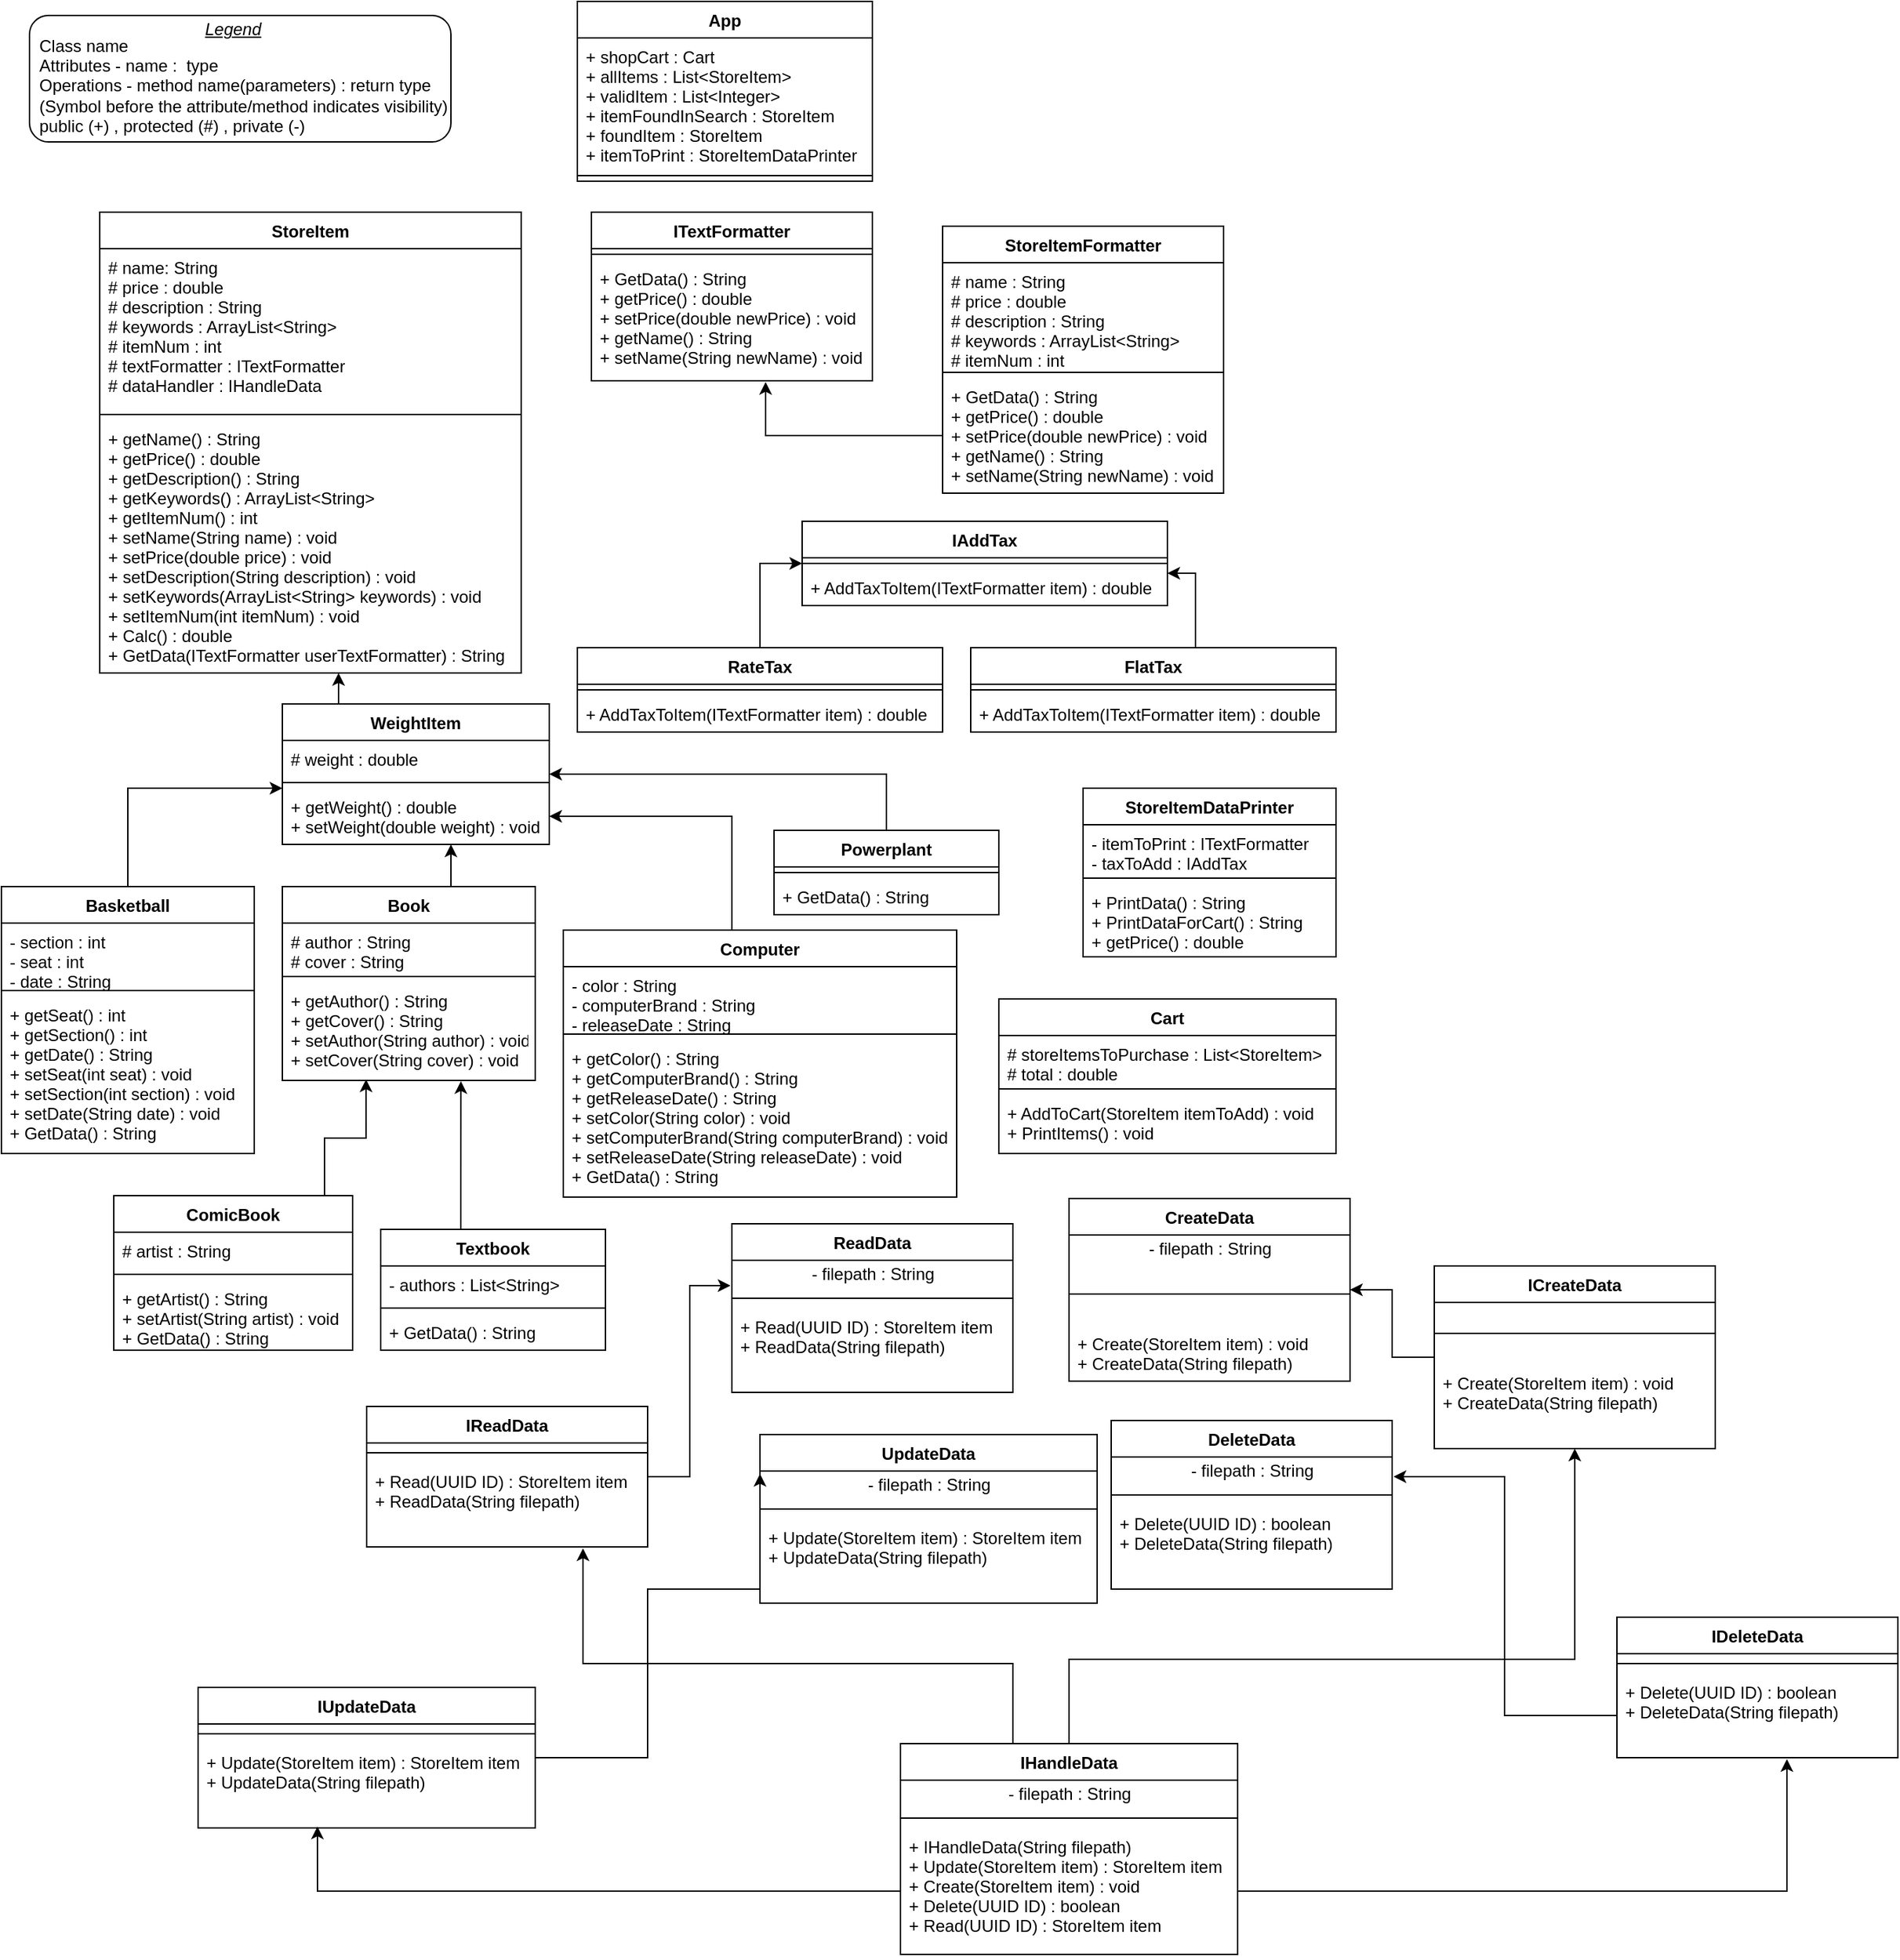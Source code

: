 <mxfile>
    <diagram id="C5RBs43oDa-KdzZeNtuy" name="Page-1">
        <mxGraphModel dx="925" dy="559" grid="1" gridSize="10" guides="1" tooltips="1" connect="1" arrows="1" fold="1" page="1" pageScale="1" pageWidth="1500" pageHeight="1500" math="0" shadow="0">
            <root>
                <mxCell id="WIyWlLk6GJQsqaUBKTNV-0"/>
                <mxCell id="WIyWlLk6GJQsqaUBKTNV-1" parent="WIyWlLk6GJQsqaUBKTNV-0"/>
                <mxCell id="McWUHRjocxMPljA4yQ9H-2" value="StoreItem" style="swimlane;fontStyle=1;align=center;verticalAlign=top;childLayout=stackLayout;horizontal=1;startSize=26;horizontalStack=0;resizeParent=1;resizeParentMax=0;resizeLast=0;collapsible=1;marginBottom=0;" parent="WIyWlLk6GJQsqaUBKTNV-1" vertex="1">
                    <mxGeometry x="80" y="160" width="300" height="328" as="geometry"/>
                </mxCell>
                <mxCell id="McWUHRjocxMPljA4yQ9H-3" value="# name: String&#10;# price : double&#10;# description : String&#10;# keywords : ArrayList&lt;String&gt;&#10;# itemNum : int&#10;# textFormatter : ITextFormatter&#10;# dataHandler : IHandleData&#10;" style="text;strokeColor=none;fillColor=none;align=left;verticalAlign=top;spacingLeft=4;spacingRight=4;overflow=hidden;rotatable=0;points=[[0,0.5],[1,0.5]];portConstraint=eastwest;" parent="McWUHRjocxMPljA4yQ9H-2" vertex="1">
                    <mxGeometry y="26" width="300" height="114" as="geometry"/>
                </mxCell>
                <mxCell id="McWUHRjocxMPljA4yQ9H-4" value="" style="line;strokeWidth=1;fillColor=none;align=left;verticalAlign=middle;spacingTop=-1;spacingLeft=3;spacingRight=3;rotatable=0;labelPosition=right;points=[];portConstraint=eastwest;" parent="McWUHRjocxMPljA4yQ9H-2" vertex="1">
                    <mxGeometry y="140" width="300" height="8" as="geometry"/>
                </mxCell>
                <mxCell id="McWUHRjocxMPljA4yQ9H-5" value="+ getName() : String&#10;+ getPrice() : double&#10;+ getDescription() : String&#10;+ getKeywords() : ArrayList&lt;String&gt;&#10;+ getItemNum() : int&#10;+ setName(String name) : void&#10;+ setPrice(double price) : void&#10;+ setDescription(String description) : void&#10;+ setKeywords(ArrayList&lt;String&gt; keywords) : void&#10;+ setItemNum(int itemNum) : void&#10;+ Calc() : double&#10;+ GetData(ITextFormatter userTextFormatter) : String" style="text;strokeColor=none;fillColor=none;align=left;verticalAlign=top;spacingLeft=4;spacingRight=4;overflow=hidden;rotatable=0;points=[[0,0.5],[1,0.5]];portConstraint=eastwest;" parent="McWUHRjocxMPljA4yQ9H-2" vertex="1">
                    <mxGeometry y="148" width="300" height="180" as="geometry"/>
                </mxCell>
                <mxCell id="McWUHRjocxMPljA4yQ9H-38" value="" style="edgeStyle=orthogonalEdgeStyle;rounded=0;orthogonalLoop=1;jettySize=auto;html=1;" parent="WIyWlLk6GJQsqaUBKTNV-1" source="McWUHRjocxMPljA4yQ9H-8" target="McWUHRjocxMPljA4yQ9H-33" edge="1">
                    <mxGeometry relative="1" as="geometry">
                        <Array as="points">
                            <mxPoint x="100" y="570"/>
                        </Array>
                    </mxGeometry>
                </mxCell>
                <mxCell id="McWUHRjocxMPljA4yQ9H-8" value="Basketball" style="swimlane;fontStyle=1;align=center;verticalAlign=top;childLayout=stackLayout;horizontal=1;startSize=26;horizontalStack=0;resizeParent=1;resizeParentMax=0;resizeLast=0;collapsible=1;marginBottom=0;" parent="WIyWlLk6GJQsqaUBKTNV-1" vertex="1">
                    <mxGeometry x="10" y="640" width="180" height="190" as="geometry"/>
                </mxCell>
                <mxCell id="McWUHRjocxMPljA4yQ9H-9" value="- section : int&#10;- seat : int&#10;- date : String" style="text;strokeColor=none;fillColor=none;align=left;verticalAlign=top;spacingLeft=4;spacingRight=4;overflow=hidden;rotatable=0;points=[[0,0.5],[1,0.5]];portConstraint=eastwest;" parent="McWUHRjocxMPljA4yQ9H-8" vertex="1">
                    <mxGeometry y="26" width="180" height="44" as="geometry"/>
                </mxCell>
                <mxCell id="McWUHRjocxMPljA4yQ9H-10" value="" style="line;strokeWidth=1;fillColor=none;align=left;verticalAlign=middle;spacingTop=-1;spacingLeft=3;spacingRight=3;rotatable=0;labelPosition=right;points=[];portConstraint=eastwest;" parent="McWUHRjocxMPljA4yQ9H-8" vertex="1">
                    <mxGeometry y="70" width="180" height="8" as="geometry"/>
                </mxCell>
                <mxCell id="McWUHRjocxMPljA4yQ9H-11" value="+ getSeat() : int&#10;+ getSection() : int&#10;+ getDate() : String&#10;+ setSeat(int seat) : void&#10;+ setSection(int section) : void&#10;+ setDate(String date) : void&#10;+ GetData() : String " style="text;strokeColor=none;fillColor=none;align=left;verticalAlign=top;spacingLeft=4;spacingRight=4;overflow=hidden;rotatable=0;points=[[0,0.5],[1,0.5]];portConstraint=eastwest;" parent="McWUHRjocxMPljA4yQ9H-8" vertex="1">
                    <mxGeometry y="78" width="180" height="112" as="geometry"/>
                </mxCell>
                <mxCell id="McWUHRjocxMPljA4yQ9H-39" value="" style="edgeStyle=orthogonalEdgeStyle;rounded=0;orthogonalLoop=1;jettySize=auto;html=1;" parent="WIyWlLk6GJQsqaUBKTNV-1" source="McWUHRjocxMPljA4yQ9H-13" target="McWUHRjocxMPljA4yQ9H-33" edge="1">
                    <mxGeometry relative="1" as="geometry">
                        <Array as="points">
                            <mxPoint x="330" y="630"/>
                            <mxPoint x="330" y="630"/>
                        </Array>
                    </mxGeometry>
                </mxCell>
                <mxCell id="McWUHRjocxMPljA4yQ9H-13" value="Book" style="swimlane;fontStyle=1;align=center;verticalAlign=top;childLayout=stackLayout;horizontal=1;startSize=26;horizontalStack=0;resizeParent=1;resizeParentMax=0;resizeLast=0;collapsible=1;marginBottom=0;" parent="WIyWlLk6GJQsqaUBKTNV-1" vertex="1">
                    <mxGeometry x="210" y="640" width="180" height="138" as="geometry"/>
                </mxCell>
                <mxCell id="McWUHRjocxMPljA4yQ9H-14" value="# author : String&#10;# cover : String&#10;" style="text;strokeColor=none;fillColor=none;align=left;verticalAlign=top;spacingLeft=4;spacingRight=4;overflow=hidden;rotatable=0;points=[[0,0.5],[1,0.5]];portConstraint=eastwest;" parent="McWUHRjocxMPljA4yQ9H-13" vertex="1">
                    <mxGeometry y="26" width="180" height="34" as="geometry"/>
                </mxCell>
                <mxCell id="McWUHRjocxMPljA4yQ9H-15" value="" style="line;strokeWidth=1;fillColor=none;align=left;verticalAlign=middle;spacingTop=-1;spacingLeft=3;spacingRight=3;rotatable=0;labelPosition=right;points=[];portConstraint=eastwest;" parent="McWUHRjocxMPljA4yQ9H-13" vertex="1">
                    <mxGeometry y="60" width="180" height="8" as="geometry"/>
                </mxCell>
                <mxCell id="McWUHRjocxMPljA4yQ9H-16" value="+ getAuthor() : String&#10;+ getCover() : String&#10;+ setAuthor(String author) : void&#10;+ setCover(String cover) : void" style="text;strokeColor=none;fillColor=none;align=left;verticalAlign=top;spacingLeft=4;spacingRight=4;overflow=hidden;rotatable=0;points=[[0,0.5],[1,0.5]];portConstraint=eastwest;" parent="McWUHRjocxMPljA4yQ9H-13" vertex="1">
                    <mxGeometry y="68" width="180" height="70" as="geometry"/>
                </mxCell>
                <mxCell id="McWUHRjocxMPljA4yQ9H-124" style="edgeStyle=orthogonalEdgeStyle;rounded=0;orthogonalLoop=1;jettySize=auto;html=1;entryX=1;entryY=0.5;entryDx=0;entryDy=0;" parent="WIyWlLk6GJQsqaUBKTNV-1" source="McWUHRjocxMPljA4yQ9H-18" target="McWUHRjocxMPljA4yQ9H-33" edge="1">
                    <mxGeometry relative="1" as="geometry">
                        <Array as="points">
                            <mxPoint x="530" y="590"/>
                        </Array>
                    </mxGeometry>
                </mxCell>
                <mxCell id="McWUHRjocxMPljA4yQ9H-18" value="Computer" style="swimlane;fontStyle=1;align=center;verticalAlign=top;childLayout=stackLayout;horizontal=1;startSize=26;horizontalStack=0;resizeParent=1;resizeParentMax=0;resizeLast=0;collapsible=1;marginBottom=0;" parent="WIyWlLk6GJQsqaUBKTNV-1" vertex="1">
                    <mxGeometry x="410" y="671" width="280" height="190" as="geometry"/>
                </mxCell>
                <mxCell id="McWUHRjocxMPljA4yQ9H-19" value="- color : String&#10;- computerBrand : String&#10;- releaseDate : String" style="text;strokeColor=none;fillColor=none;align=left;verticalAlign=top;spacingLeft=4;spacingRight=4;overflow=hidden;rotatable=0;points=[[0,0.5],[1,0.5]];portConstraint=eastwest;" parent="McWUHRjocxMPljA4yQ9H-18" vertex="1">
                    <mxGeometry y="26" width="280" height="44" as="geometry"/>
                </mxCell>
                <mxCell id="McWUHRjocxMPljA4yQ9H-20" value="" style="line;strokeWidth=1;fillColor=none;align=left;verticalAlign=middle;spacingTop=-1;spacingLeft=3;spacingRight=3;rotatable=0;labelPosition=right;points=[];portConstraint=eastwest;" parent="McWUHRjocxMPljA4yQ9H-18" vertex="1">
                    <mxGeometry y="70" width="280" height="8" as="geometry"/>
                </mxCell>
                <mxCell id="McWUHRjocxMPljA4yQ9H-21" value="+ getColor() : String&#10;+ getComputerBrand() : String&#10;+ getReleaseDate() : String&#10;+ setColor(String color) : void&#10;+ setComputerBrand(String computerBrand) : void&#10;+ setReleaseDate(String releaseDate) : void&#10;+ GetData() : String&#10;&#10;" style="text;strokeColor=none;fillColor=none;align=left;verticalAlign=top;spacingLeft=4;spacingRight=4;overflow=hidden;rotatable=0;points=[[0,0.5],[1,0.5]];portConstraint=eastwest;" parent="McWUHRjocxMPljA4yQ9H-18" vertex="1">
                    <mxGeometry y="78" width="280" height="112" as="geometry"/>
                </mxCell>
                <mxCell id="McWUHRjocxMPljA4yQ9H-125" style="edgeStyle=orthogonalEdgeStyle;rounded=0;orthogonalLoop=1;jettySize=auto;html=1;" parent="WIyWlLk6GJQsqaUBKTNV-1" source="McWUHRjocxMPljA4yQ9H-24" target="McWUHRjocxMPljA4yQ9H-31" edge="1">
                    <mxGeometry relative="1" as="geometry">
                        <Array as="points">
                            <mxPoint x="640" y="560"/>
                        </Array>
                    </mxGeometry>
                </mxCell>
                <mxCell id="McWUHRjocxMPljA4yQ9H-24" value="Powerplant" style="swimlane;fontStyle=1;align=center;verticalAlign=top;childLayout=stackLayout;horizontal=1;startSize=26;horizontalStack=0;resizeParent=1;resizeParentMax=0;resizeLast=0;collapsible=1;marginBottom=0;" parent="WIyWlLk6GJQsqaUBKTNV-1" vertex="1">
                    <mxGeometry x="560" y="600" width="160" height="60" as="geometry"/>
                </mxCell>
                <mxCell id="McWUHRjocxMPljA4yQ9H-26" value="" style="line;strokeWidth=1;fillColor=none;align=left;verticalAlign=middle;spacingTop=-1;spacingLeft=3;spacingRight=3;rotatable=0;labelPosition=right;points=[];portConstraint=eastwest;" parent="McWUHRjocxMPljA4yQ9H-24" vertex="1">
                    <mxGeometry y="26" width="160" height="8" as="geometry"/>
                </mxCell>
                <mxCell id="McWUHRjocxMPljA4yQ9H-27" value="+ GetData() : String" style="text;strokeColor=none;fillColor=none;align=left;verticalAlign=top;spacingLeft=4;spacingRight=4;overflow=hidden;rotatable=0;points=[[0,0.5],[1,0.5]];portConstraint=eastwest;" parent="McWUHRjocxMPljA4yQ9H-24" vertex="1">
                    <mxGeometry y="34" width="160" height="26" as="geometry"/>
                </mxCell>
                <mxCell id="McWUHRjocxMPljA4yQ9H-36" value="" style="edgeStyle=orthogonalEdgeStyle;rounded=0;orthogonalLoop=1;jettySize=auto;html=1;" parent="WIyWlLk6GJQsqaUBKTNV-1" source="McWUHRjocxMPljA4yQ9H-30" target="McWUHRjocxMPljA4yQ9H-5" edge="1">
                    <mxGeometry relative="1" as="geometry">
                        <Array as="points">
                            <mxPoint x="250" y="490"/>
                            <mxPoint x="250" y="490"/>
                        </Array>
                    </mxGeometry>
                </mxCell>
                <mxCell id="McWUHRjocxMPljA4yQ9H-30" value="WeightItem" style="swimlane;fontStyle=1;align=center;verticalAlign=top;childLayout=stackLayout;horizontal=1;startSize=26;horizontalStack=0;resizeParent=1;resizeParentMax=0;resizeLast=0;collapsible=1;marginBottom=0;" parent="WIyWlLk6GJQsqaUBKTNV-1" vertex="1">
                    <mxGeometry x="210" y="510" width="190" height="100" as="geometry"/>
                </mxCell>
                <mxCell id="McWUHRjocxMPljA4yQ9H-31" value="# weight : double" style="text;strokeColor=none;fillColor=none;align=left;verticalAlign=top;spacingLeft=4;spacingRight=4;overflow=hidden;rotatable=0;points=[[0,0.5],[1,0.5]];portConstraint=eastwest;" parent="McWUHRjocxMPljA4yQ9H-30" vertex="1">
                    <mxGeometry y="26" width="190" height="26" as="geometry"/>
                </mxCell>
                <mxCell id="McWUHRjocxMPljA4yQ9H-32" value="" style="line;strokeWidth=1;fillColor=none;align=left;verticalAlign=middle;spacingTop=-1;spacingLeft=3;spacingRight=3;rotatable=0;labelPosition=right;points=[];portConstraint=eastwest;" parent="McWUHRjocxMPljA4yQ9H-30" vertex="1">
                    <mxGeometry y="52" width="190" height="8" as="geometry"/>
                </mxCell>
                <mxCell id="McWUHRjocxMPljA4yQ9H-33" value="+ getWeight() : double&#10;+ setWeight(double weight) : void" style="text;strokeColor=none;fillColor=none;align=left;verticalAlign=top;spacingLeft=4;spacingRight=4;overflow=hidden;rotatable=0;points=[[0,0.5],[1,0.5]];portConstraint=eastwest;" parent="McWUHRjocxMPljA4yQ9H-30" vertex="1">
                    <mxGeometry y="60" width="190" height="40" as="geometry"/>
                </mxCell>
                <mxCell id="McWUHRjocxMPljA4yQ9H-135" style="edgeStyle=orthogonalEdgeStyle;rounded=0;orthogonalLoop=1;jettySize=auto;html=1;entryX=0.331;entryY=0.989;entryDx=0;entryDy=0;entryPerimeter=0;" parent="WIyWlLk6GJQsqaUBKTNV-1" source="McWUHRjocxMPljA4yQ9H-52" target="McWUHRjocxMPljA4yQ9H-16" edge="1">
                    <mxGeometry relative="1" as="geometry">
                        <Array as="points">
                            <mxPoint x="240" y="819"/>
                            <mxPoint x="270" y="819"/>
                        </Array>
                    </mxGeometry>
                </mxCell>
                <mxCell id="McWUHRjocxMPljA4yQ9H-52" value="ComicBook" style="swimlane;fontStyle=1;align=center;verticalAlign=top;childLayout=stackLayout;horizontal=1;startSize=26;horizontalStack=0;resizeParent=1;resizeParentMax=0;resizeLast=0;collapsible=1;marginBottom=0;" parent="WIyWlLk6GJQsqaUBKTNV-1" vertex="1">
                    <mxGeometry x="90" y="860" width="170" height="110" as="geometry"/>
                </mxCell>
                <mxCell id="McWUHRjocxMPljA4yQ9H-53" value="# artist : String" style="text;strokeColor=none;fillColor=none;align=left;verticalAlign=top;spacingLeft=4;spacingRight=4;overflow=hidden;rotatable=0;points=[[0,0.5],[1,0.5]];portConstraint=eastwest;" parent="McWUHRjocxMPljA4yQ9H-52" vertex="1">
                    <mxGeometry y="26" width="170" height="26" as="geometry"/>
                </mxCell>
                <mxCell id="McWUHRjocxMPljA4yQ9H-54" value="" style="line;strokeWidth=1;fillColor=none;align=left;verticalAlign=middle;spacingTop=-1;spacingLeft=3;spacingRight=3;rotatable=0;labelPosition=right;points=[];portConstraint=eastwest;" parent="McWUHRjocxMPljA4yQ9H-52" vertex="1">
                    <mxGeometry y="52" width="170" height="8" as="geometry"/>
                </mxCell>
                <mxCell id="McWUHRjocxMPljA4yQ9H-55" value="+ getArtist() : String&#10;+ setArtist(String artist) : void&#10;+ GetData() : String" style="text;strokeColor=none;fillColor=none;align=left;verticalAlign=top;spacingLeft=4;spacingRight=4;overflow=hidden;rotatable=0;points=[[0,0.5],[1,0.5]];portConstraint=eastwest;" parent="McWUHRjocxMPljA4yQ9H-52" vertex="1">
                    <mxGeometry y="60" width="170" height="50" as="geometry"/>
                </mxCell>
                <mxCell id="McWUHRjocxMPljA4yQ9H-134" style="edgeStyle=orthogonalEdgeStyle;rounded=0;orthogonalLoop=1;jettySize=auto;html=1;entryX=0.706;entryY=1.007;entryDx=0;entryDy=0;entryPerimeter=0;" parent="WIyWlLk6GJQsqaUBKTNV-1" source="McWUHRjocxMPljA4yQ9H-58" target="McWUHRjocxMPljA4yQ9H-16" edge="1">
                    <mxGeometry relative="1" as="geometry">
                        <Array as="points">
                            <mxPoint x="337" y="860"/>
                            <mxPoint x="337" y="860"/>
                        </Array>
                    </mxGeometry>
                </mxCell>
                <mxCell id="McWUHRjocxMPljA4yQ9H-58" value="Textbook&#10;" style="swimlane;fontStyle=1;align=center;verticalAlign=top;childLayout=stackLayout;horizontal=1;startSize=26;horizontalStack=0;resizeParent=1;resizeParentMax=0;resizeLast=0;collapsible=1;marginBottom=0;" parent="WIyWlLk6GJQsqaUBKTNV-1" vertex="1">
                    <mxGeometry x="280" y="884" width="160" height="86" as="geometry"/>
                </mxCell>
                <mxCell id="McWUHRjocxMPljA4yQ9H-59" value="- authors : List&lt;String&gt;" style="text;strokeColor=none;fillColor=none;align=left;verticalAlign=top;spacingLeft=4;spacingRight=4;overflow=hidden;rotatable=0;points=[[0,0.5],[1,0.5]];portConstraint=eastwest;" parent="McWUHRjocxMPljA4yQ9H-58" vertex="1">
                    <mxGeometry y="26" width="160" height="26" as="geometry"/>
                </mxCell>
                <mxCell id="McWUHRjocxMPljA4yQ9H-60" value="" style="line;strokeWidth=1;fillColor=none;align=left;verticalAlign=middle;spacingTop=-1;spacingLeft=3;spacingRight=3;rotatable=0;labelPosition=right;points=[];portConstraint=eastwest;" parent="McWUHRjocxMPljA4yQ9H-58" vertex="1">
                    <mxGeometry y="52" width="160" height="8" as="geometry"/>
                </mxCell>
                <mxCell id="McWUHRjocxMPljA4yQ9H-61" value="+ GetData() : String" style="text;strokeColor=none;fillColor=none;align=left;verticalAlign=top;spacingLeft=4;spacingRight=4;overflow=hidden;rotatable=0;points=[[0,0.5],[1,0.5]];portConstraint=eastwest;" parent="McWUHRjocxMPljA4yQ9H-58" vertex="1">
                    <mxGeometry y="60" width="160" height="26" as="geometry"/>
                </mxCell>
                <mxCell id="McWUHRjocxMPljA4yQ9H-84" value="ITextFormatter" style="swimlane;fontStyle=1;align=center;verticalAlign=top;childLayout=stackLayout;horizontal=1;startSize=26;horizontalStack=0;resizeParent=1;resizeParentMax=0;resizeLast=0;collapsible=1;marginBottom=0;" parent="WIyWlLk6GJQsqaUBKTNV-1" vertex="1">
                    <mxGeometry x="430" y="160" width="200" height="120" as="geometry"/>
                </mxCell>
                <mxCell id="McWUHRjocxMPljA4yQ9H-86" value="" style="line;strokeWidth=1;fillColor=none;align=left;verticalAlign=middle;spacingTop=-1;spacingLeft=3;spacingRight=3;rotatable=0;labelPosition=right;points=[];portConstraint=eastwest;" parent="McWUHRjocxMPljA4yQ9H-84" vertex="1">
                    <mxGeometry y="26" width="200" height="8" as="geometry"/>
                </mxCell>
                <mxCell id="McWUHRjocxMPljA4yQ9H-87" value="+ GetData() : String&#10;+ getPrice() : double&#10;+ setPrice(double newPrice) : void&#10;+ getName() : String&#10;+ setName(String newName) : void" style="text;strokeColor=none;fillColor=none;align=left;verticalAlign=top;spacingLeft=4;spacingRight=4;overflow=hidden;rotatable=0;points=[[0,0.5],[1,0.5]];portConstraint=eastwest;" parent="McWUHRjocxMPljA4yQ9H-84" vertex="1">
                    <mxGeometry y="34" width="200" height="86" as="geometry"/>
                </mxCell>
                <mxCell id="McWUHRjocxMPljA4yQ9H-92" value="IAddTax" style="swimlane;fontStyle=1;align=center;verticalAlign=top;childLayout=stackLayout;horizontal=1;startSize=26;horizontalStack=0;resizeParent=1;resizeParentMax=0;resizeLast=0;collapsible=1;marginBottom=0;" parent="WIyWlLk6GJQsqaUBKTNV-1" vertex="1">
                    <mxGeometry x="580" y="380" width="260" height="60" as="geometry"/>
                </mxCell>
                <mxCell id="McWUHRjocxMPljA4yQ9H-94" value="" style="line;strokeWidth=1;fillColor=none;align=left;verticalAlign=middle;spacingTop=-1;spacingLeft=3;spacingRight=3;rotatable=0;labelPosition=right;points=[];portConstraint=eastwest;" parent="McWUHRjocxMPljA4yQ9H-92" vertex="1">
                    <mxGeometry y="26" width="260" height="8" as="geometry"/>
                </mxCell>
                <mxCell id="McWUHRjocxMPljA4yQ9H-95" value="+ AddTaxToItem(ITextFormatter item) : double" style="text;strokeColor=none;fillColor=none;align=left;verticalAlign=top;spacingLeft=4;spacingRight=4;overflow=hidden;rotatable=0;points=[[0,0.5],[1,0.5]];portConstraint=eastwest;" parent="McWUHRjocxMPljA4yQ9H-92" vertex="1">
                    <mxGeometry y="34" width="260" height="26" as="geometry"/>
                </mxCell>
                <mxCell id="dB6GU7RmcvogMoRNWwB8-2" style="edgeStyle=orthogonalEdgeStyle;rounded=0;orthogonalLoop=1;jettySize=auto;html=1;entryX=0;entryY=0.5;entryDx=0;entryDy=0;" parent="WIyWlLk6GJQsqaUBKTNV-1" source="McWUHRjocxMPljA4yQ9H-100" target="McWUHRjocxMPljA4yQ9H-92" edge="1">
                    <mxGeometry relative="1" as="geometry"/>
                </mxCell>
                <mxCell id="McWUHRjocxMPljA4yQ9H-100" value="RateTax" style="swimlane;fontStyle=1;align=center;verticalAlign=top;childLayout=stackLayout;horizontal=1;startSize=26;horizontalStack=0;resizeParent=1;resizeParentMax=0;resizeLast=0;collapsible=1;marginBottom=0;" parent="WIyWlLk6GJQsqaUBKTNV-1" vertex="1">
                    <mxGeometry x="420" y="470" width="260" height="60" as="geometry"/>
                </mxCell>
                <mxCell id="McWUHRjocxMPljA4yQ9H-102" value="" style="line;strokeWidth=1;fillColor=none;align=left;verticalAlign=middle;spacingTop=-1;spacingLeft=3;spacingRight=3;rotatable=0;labelPosition=right;points=[];portConstraint=eastwest;" parent="McWUHRjocxMPljA4yQ9H-100" vertex="1">
                    <mxGeometry y="26" width="260" height="8" as="geometry"/>
                </mxCell>
                <mxCell id="McWUHRjocxMPljA4yQ9H-103" value="+ AddTaxToItem(ITextFormatter item) : double" style="text;strokeColor=none;fillColor=none;align=left;verticalAlign=top;spacingLeft=4;spacingRight=4;overflow=hidden;rotatable=0;points=[[0,0.5],[1,0.5]];portConstraint=eastwest;" parent="McWUHRjocxMPljA4yQ9H-100" vertex="1">
                    <mxGeometry y="34" width="260" height="26" as="geometry"/>
                </mxCell>
                <mxCell id="McWUHRjocxMPljA4yQ9H-131" value="" style="edgeStyle=orthogonalEdgeStyle;rounded=0;orthogonalLoop=1;jettySize=auto;html=1;" parent="WIyWlLk6GJQsqaUBKTNV-1" source="McWUHRjocxMPljA4yQ9H-106" target="McWUHRjocxMPljA4yQ9H-95" edge="1">
                    <mxGeometry relative="1" as="geometry">
                        <Array as="points">
                            <mxPoint x="860" y="417"/>
                        </Array>
                    </mxGeometry>
                </mxCell>
                <mxCell id="McWUHRjocxMPljA4yQ9H-106" value="FlatTax" style="swimlane;fontStyle=1;align=center;verticalAlign=top;childLayout=stackLayout;horizontal=1;startSize=26;horizontalStack=0;resizeParent=1;resizeParentMax=0;resizeLast=0;collapsible=1;marginBottom=0;" parent="WIyWlLk6GJQsqaUBKTNV-1" vertex="1">
                    <mxGeometry x="700" y="470" width="260" height="60" as="geometry"/>
                </mxCell>
                <mxCell id="McWUHRjocxMPljA4yQ9H-108" value="" style="line;strokeWidth=1;fillColor=none;align=left;verticalAlign=middle;spacingTop=-1;spacingLeft=3;spacingRight=3;rotatable=0;labelPosition=right;points=[];portConstraint=eastwest;" parent="McWUHRjocxMPljA4yQ9H-106" vertex="1">
                    <mxGeometry y="26" width="260" height="8" as="geometry"/>
                </mxCell>
                <mxCell id="McWUHRjocxMPljA4yQ9H-109" value="+ AddTaxToItem(ITextFormatter item) : double" style="text;strokeColor=none;fillColor=none;align=left;verticalAlign=top;spacingLeft=4;spacingRight=4;overflow=hidden;rotatable=0;points=[[0,0.5],[1,0.5]];portConstraint=eastwest;" parent="McWUHRjocxMPljA4yQ9H-106" vertex="1">
                    <mxGeometry y="34" width="260" height="26" as="geometry"/>
                </mxCell>
                <mxCell id="McWUHRjocxMPljA4yQ9H-120" value="App" style="swimlane;fontStyle=1;align=center;verticalAlign=top;childLayout=stackLayout;horizontal=1;startSize=26;horizontalStack=0;resizeParent=1;resizeParentMax=0;resizeLast=0;collapsible=1;marginBottom=0;" parent="WIyWlLk6GJQsqaUBKTNV-1" vertex="1">
                    <mxGeometry x="420" y="10" width="210" height="128" as="geometry"/>
                </mxCell>
                <mxCell id="McWUHRjocxMPljA4yQ9H-121" value="+ shopCart : Cart&#10;+ allItems : List&lt;StoreItem&gt;&#10;+ validItem : List&lt;Integer&gt;&#10;+ itemFoundInSearch : StoreItem&#10;+ foundItem : StoreItem&#10;+ itemToPrint : StoreItemDataPrinter" style="text;strokeColor=none;fillColor=none;align=left;verticalAlign=top;spacingLeft=4;spacingRight=4;overflow=hidden;rotatable=0;points=[[0,0.5],[1,0.5]];portConstraint=eastwest;" parent="McWUHRjocxMPljA4yQ9H-120" vertex="1">
                    <mxGeometry y="26" width="210" height="94" as="geometry"/>
                </mxCell>
                <mxCell id="McWUHRjocxMPljA4yQ9H-122" value="" style="line;strokeWidth=1;fillColor=none;align=left;verticalAlign=middle;spacingTop=-1;spacingLeft=3;spacingRight=3;rotatable=0;labelPosition=right;points=[];portConstraint=eastwest;" parent="McWUHRjocxMPljA4yQ9H-120" vertex="1">
                    <mxGeometry y="120" width="210" height="8" as="geometry"/>
                </mxCell>
                <mxCell id="McWUHRjocxMPljA4yQ9H-126" value="StoreItemDataPrinter" style="swimlane;fontStyle=1;align=center;verticalAlign=top;childLayout=stackLayout;horizontal=1;startSize=26;horizontalStack=0;resizeParent=1;resizeParentMax=0;resizeLast=0;collapsible=1;marginBottom=0;" parent="WIyWlLk6GJQsqaUBKTNV-1" vertex="1">
                    <mxGeometry x="780" y="570" width="180" height="120" as="geometry"/>
                </mxCell>
                <mxCell id="McWUHRjocxMPljA4yQ9H-127" value="- itemToPrint : ITextFormatter&#10;- taxToAdd : IAddTax" style="text;strokeColor=none;fillColor=none;align=left;verticalAlign=top;spacingLeft=4;spacingRight=4;overflow=hidden;rotatable=0;points=[[0,0.5],[1,0.5]];portConstraint=eastwest;" parent="McWUHRjocxMPljA4yQ9H-126" vertex="1">
                    <mxGeometry y="26" width="180" height="34" as="geometry"/>
                </mxCell>
                <mxCell id="McWUHRjocxMPljA4yQ9H-128" value="" style="line;strokeWidth=1;fillColor=none;align=left;verticalAlign=middle;spacingTop=-1;spacingLeft=3;spacingRight=3;rotatable=0;labelPosition=right;points=[];portConstraint=eastwest;" parent="McWUHRjocxMPljA4yQ9H-126" vertex="1">
                    <mxGeometry y="60" width="180" height="8" as="geometry"/>
                </mxCell>
                <mxCell id="McWUHRjocxMPljA4yQ9H-129" value="+ PrintData() : String&#10;+ PrintDataForCart() : String&#10;+ getPrice() : double" style="text;strokeColor=none;fillColor=none;align=left;verticalAlign=top;spacingLeft=4;spacingRight=4;overflow=hidden;rotatable=0;points=[[0,0.5],[1,0.5]];portConstraint=eastwest;" parent="McWUHRjocxMPljA4yQ9H-126" vertex="1">
                    <mxGeometry y="68" width="180" height="52" as="geometry"/>
                </mxCell>
                <mxCell id="McWUHRjocxMPljA4yQ9H-136" value="Cart" style="swimlane;fontStyle=1;align=center;verticalAlign=top;childLayout=stackLayout;horizontal=1;startSize=26;horizontalStack=0;resizeParent=1;resizeParentMax=0;resizeLast=0;collapsible=1;marginBottom=0;" parent="WIyWlLk6GJQsqaUBKTNV-1" vertex="1">
                    <mxGeometry x="720" y="720" width="240" height="110" as="geometry"/>
                </mxCell>
                <mxCell id="McWUHRjocxMPljA4yQ9H-137" value="# storeItemsToPurchase : List&lt;StoreItem&gt;&#10;# total : double" style="text;strokeColor=none;fillColor=none;align=left;verticalAlign=top;spacingLeft=4;spacingRight=4;overflow=hidden;rotatable=0;points=[[0,0.5],[1,0.5]];portConstraint=eastwest;" parent="McWUHRjocxMPljA4yQ9H-136" vertex="1">
                    <mxGeometry y="26" width="240" height="34" as="geometry"/>
                </mxCell>
                <mxCell id="McWUHRjocxMPljA4yQ9H-138" value="" style="line;strokeWidth=1;fillColor=none;align=left;verticalAlign=middle;spacingTop=-1;spacingLeft=3;spacingRight=3;rotatable=0;labelPosition=right;points=[];portConstraint=eastwest;" parent="McWUHRjocxMPljA4yQ9H-136" vertex="1">
                    <mxGeometry y="60" width="240" height="8" as="geometry"/>
                </mxCell>
                <mxCell id="McWUHRjocxMPljA4yQ9H-139" value="+ AddToCart(StoreItem itemToAdd) : void&#10;+ PrintItems() : void" style="text;strokeColor=none;fillColor=none;align=left;verticalAlign=top;spacingLeft=4;spacingRight=4;overflow=hidden;rotatable=0;points=[[0,0.5],[1,0.5]];portConstraint=eastwest;" parent="McWUHRjocxMPljA4yQ9H-136" vertex="1">
                    <mxGeometry y="68" width="240" height="42" as="geometry"/>
                </mxCell>
                <mxCell id="rfEXJWrHKDUlgpVD4WG_-1" value="" style="rounded=1;whiteSpace=wrap;html=1;align=center;" parent="WIyWlLk6GJQsqaUBKTNV-1" vertex="1">
                    <mxGeometry x="30" y="20" width="300" height="90" as="geometry"/>
                </mxCell>
                <mxCell id="rfEXJWrHKDUlgpVD4WG_-2" value="&lt;i&gt;&lt;u&gt;Legend&lt;/u&gt;&lt;/i&gt;" style="text;html=1;strokeColor=none;fillColor=none;align=center;verticalAlign=middle;whiteSpace=wrap;rounded=0;" parent="WIyWlLk6GJQsqaUBKTNV-1" vertex="1">
                    <mxGeometry x="155" y="20" width="40" height="20" as="geometry"/>
                </mxCell>
                <mxCell id="rfEXJWrHKDUlgpVD4WG_-7" value="Class name&lt;br&gt;Attributes - name :&amp;nbsp; type&lt;br&gt;Operations - method name(parameters) : return type&lt;br&gt;(Symbol before the attribute/method indicates visibility)&lt;br&gt;public (+) , protected (#) , private (-)" style="text;html=1;strokeColor=none;fillColor=none;align=left;verticalAlign=middle;whiteSpace=wrap;rounded=0;" parent="WIyWlLk6GJQsqaUBKTNV-1" vertex="1">
                    <mxGeometry x="35" y="50" width="295" height="40" as="geometry"/>
                </mxCell>
                <mxCell id="rfEXJWrHKDUlgpVD4WG_-9" style="edgeStyle=orthogonalEdgeStyle;rounded=0;orthogonalLoop=1;jettySize=auto;html=1;exitX=0.5;exitY=1;exitDx=0;exitDy=0;" parent="WIyWlLk6GJQsqaUBKTNV-1" source="rfEXJWrHKDUlgpVD4WG_-7" target="rfEXJWrHKDUlgpVD4WG_-7" edge="1">
                    <mxGeometry relative="1" as="geometry"/>
                </mxCell>
                <mxCell id="dB6GU7RmcvogMoRNWwB8-3" value="StoreItemFormatter" style="swimlane;fontStyle=1;align=center;verticalAlign=top;childLayout=stackLayout;horizontal=1;startSize=26;horizontalStack=0;resizeParent=1;resizeParentMax=0;resizeLast=0;collapsible=1;marginBottom=0;" parent="WIyWlLk6GJQsqaUBKTNV-1" vertex="1">
                    <mxGeometry x="680" y="170" width="200" height="190" as="geometry"/>
                </mxCell>
                <mxCell id="dB6GU7RmcvogMoRNWwB8-4" value="# name : String&#10;# price : double&#10;# description : String&#10;# keywords : ArrayList&lt;String&gt;&#10;# itemNum : int&#10;" style="text;strokeColor=none;fillColor=none;align=left;verticalAlign=top;spacingLeft=4;spacingRight=4;overflow=hidden;rotatable=0;points=[[0,0.5],[1,0.5]];portConstraint=eastwest;" parent="dB6GU7RmcvogMoRNWwB8-3" vertex="1">
                    <mxGeometry y="26" width="200" height="74" as="geometry"/>
                </mxCell>
                <mxCell id="dB6GU7RmcvogMoRNWwB8-5" value="" style="line;strokeWidth=1;fillColor=none;align=left;verticalAlign=middle;spacingTop=-1;spacingLeft=3;spacingRight=3;rotatable=0;labelPosition=right;points=[];portConstraint=eastwest;" parent="dB6GU7RmcvogMoRNWwB8-3" vertex="1">
                    <mxGeometry y="100" width="200" height="8" as="geometry"/>
                </mxCell>
                <mxCell id="dB6GU7RmcvogMoRNWwB8-6" value="+ GetData() : String&#10;+ getPrice() : double&#10;+ setPrice(double newPrice) : void&#10;+ getName() : String&#10;+ setName(String newName) : void" style="text;strokeColor=none;fillColor=none;align=left;verticalAlign=top;spacingLeft=4;spacingRight=4;overflow=hidden;rotatable=0;points=[[0,0.5],[1,0.5]];portConstraint=eastwest;" parent="dB6GU7RmcvogMoRNWwB8-3" vertex="1">
                    <mxGeometry y="108" width="200" height="82" as="geometry"/>
                </mxCell>
                <mxCell id="beSvjuWGXrX70G5LEl2P-1" style="edgeStyle=orthogonalEdgeStyle;rounded=0;orthogonalLoop=1;jettySize=auto;html=1;entryX=0.62;entryY=1.01;entryDx=0;entryDy=0;entryPerimeter=0;" parent="WIyWlLk6GJQsqaUBKTNV-1" source="dB6GU7RmcvogMoRNWwB8-6" target="McWUHRjocxMPljA4yQ9H-87" edge="1">
                    <mxGeometry relative="1" as="geometry"/>
                </mxCell>
                <mxCell id="0" value="CreateData" style="swimlane;fontStyle=1;align=center;verticalAlign=top;childLayout=stackLayout;horizontal=1;startSize=26;horizontalStack=0;resizeParent=1;resizeParentMax=0;resizeLast=0;collapsible=1;marginBottom=0;" vertex="1" parent="WIyWlLk6GJQsqaUBKTNV-1">
                    <mxGeometry x="770" y="862" width="200" height="130" as="geometry"/>
                </mxCell>
                <mxCell id="4" value="- filepath : String" style="text;html=1;align=center;verticalAlign=middle;resizable=0;points=[];autosize=1;strokeColor=none;" vertex="1" parent="0">
                    <mxGeometry y="26" width="200" height="20" as="geometry"/>
                </mxCell>
                <mxCell id="2" value="" style="line;strokeWidth=1;fillColor=none;align=left;verticalAlign=middle;spacingTop=-1;spacingLeft=3;spacingRight=3;rotatable=0;labelPosition=right;points=[];portConstraint=eastwest;" vertex="1" parent="0">
                    <mxGeometry y="46" width="200" height="44" as="geometry"/>
                </mxCell>
                <mxCell id="3" value="+ Create(StoreItem item) : void&#10;+ CreateData(String filepath)" style="text;strokeColor=none;fillColor=none;align=left;verticalAlign=top;spacingLeft=4;spacingRight=4;overflow=hidden;rotatable=0;points=[[0,0.5],[1,0.5]];portConstraint=eastwest;" vertex="1" parent="0">
                    <mxGeometry y="90" width="200" height="40" as="geometry"/>
                </mxCell>
                <mxCell id="5" value="ReadData" style="swimlane;fontStyle=1;align=center;verticalAlign=top;childLayout=stackLayout;horizontal=1;startSize=26;horizontalStack=0;resizeParent=1;resizeParentMax=0;resizeLast=0;collapsible=1;marginBottom=0;" vertex="1" parent="WIyWlLk6GJQsqaUBKTNV-1">
                    <mxGeometry x="530" y="880" width="200" height="120" as="geometry"/>
                </mxCell>
                <mxCell id="11" value="- filepath : String" style="text;html=1;align=center;verticalAlign=middle;resizable=0;points=[];autosize=1;strokeColor=none;" vertex="1" parent="5">
                    <mxGeometry y="26" width="200" height="20" as="geometry"/>
                </mxCell>
                <mxCell id="6" value="" style="line;strokeWidth=1;fillColor=none;align=left;verticalAlign=middle;spacingTop=-1;spacingLeft=3;spacingRight=3;rotatable=0;labelPosition=right;points=[];portConstraint=eastwest;" vertex="1" parent="5">
                    <mxGeometry y="46" width="200" height="14" as="geometry"/>
                </mxCell>
                <mxCell id="7" value="+ Read(UUID ID) : StoreItem item&#10;+ ReadData(String filepath)" style="text;strokeColor=none;fillColor=none;align=left;verticalAlign=top;spacingLeft=4;spacingRight=4;overflow=hidden;rotatable=0;points=[[0,0.5],[1,0.5]];portConstraint=eastwest;" vertex="1" parent="5">
                    <mxGeometry y="60" width="200" height="60" as="geometry"/>
                </mxCell>
                <mxCell id="12" value="UpdateData" style="swimlane;fontStyle=1;align=center;verticalAlign=top;childLayout=stackLayout;horizontal=1;startSize=26;horizontalStack=0;resizeParent=1;resizeParentMax=0;resizeLast=0;collapsible=1;marginBottom=0;" vertex="1" parent="WIyWlLk6GJQsqaUBKTNV-1">
                    <mxGeometry x="550" y="1030" width="240" height="120" as="geometry"/>
                </mxCell>
                <mxCell id="13" value="- filepath : String" style="text;html=1;align=center;verticalAlign=middle;resizable=0;points=[];autosize=1;strokeColor=none;" vertex="1" parent="12">
                    <mxGeometry y="26" width="240" height="20" as="geometry"/>
                </mxCell>
                <mxCell id="14" value="" style="line;strokeWidth=1;fillColor=none;align=left;verticalAlign=middle;spacingTop=-1;spacingLeft=3;spacingRight=3;rotatable=0;labelPosition=right;points=[];portConstraint=eastwest;" vertex="1" parent="12">
                    <mxGeometry y="46" width="240" height="14" as="geometry"/>
                </mxCell>
                <mxCell id="15" value="+ Update(StoreItem item) : StoreItem item&#10;+ UpdateData(String filepath)" style="text;strokeColor=none;fillColor=none;align=left;verticalAlign=top;spacingLeft=4;spacingRight=4;overflow=hidden;rotatable=0;points=[[0,0.5],[1,0.5]];portConstraint=eastwest;" vertex="1" parent="12">
                    <mxGeometry y="60" width="240" height="60" as="geometry"/>
                </mxCell>
                <mxCell id="17" value="DeleteData" style="swimlane;fontStyle=1;align=center;verticalAlign=top;childLayout=stackLayout;horizontal=1;startSize=26;horizontalStack=0;resizeParent=1;resizeParentMax=0;resizeLast=0;collapsible=1;marginBottom=0;" vertex="1" parent="WIyWlLk6GJQsqaUBKTNV-1">
                    <mxGeometry x="800" y="1020" width="200" height="120" as="geometry"/>
                </mxCell>
                <mxCell id="18" value="- filepath : String" style="text;html=1;align=center;verticalAlign=middle;resizable=0;points=[];autosize=1;strokeColor=none;" vertex="1" parent="17">
                    <mxGeometry y="26" width="200" height="20" as="geometry"/>
                </mxCell>
                <mxCell id="19" value="" style="line;strokeWidth=1;fillColor=none;align=left;verticalAlign=middle;spacingTop=-1;spacingLeft=3;spacingRight=3;rotatable=0;labelPosition=right;points=[];portConstraint=eastwest;" vertex="1" parent="17">
                    <mxGeometry y="46" width="200" height="14" as="geometry"/>
                </mxCell>
                <mxCell id="20" value="+ Delete(UUID ID) : boolean&#10;+ DeleteData(String filepath)" style="text;strokeColor=none;fillColor=none;align=left;verticalAlign=top;spacingLeft=4;spacingRight=4;overflow=hidden;rotatable=0;points=[[0,0.5],[1,0.5]];portConstraint=eastwest;" vertex="1" parent="17">
                    <mxGeometry y="60" width="200" height="60" as="geometry"/>
                </mxCell>
                <mxCell id="25" style="edgeStyle=orthogonalEdgeStyle;rounded=0;orthogonalLoop=1;jettySize=auto;html=1;entryX=-0.005;entryY=0.9;entryDx=0;entryDy=0;entryPerimeter=0;" edge="1" parent="WIyWlLk6GJQsqaUBKTNV-1" source="21" target="11">
                    <mxGeometry relative="1" as="geometry"/>
                </mxCell>
                <mxCell id="21" value="IReadData" style="swimlane;fontStyle=1;align=center;verticalAlign=top;childLayout=stackLayout;horizontal=1;startSize=26;horizontalStack=0;resizeParent=1;resizeParentMax=0;resizeLast=0;collapsible=1;marginBottom=0;" vertex="1" parent="WIyWlLk6GJQsqaUBKTNV-1">
                    <mxGeometry x="270" y="1010" width="200" height="100" as="geometry"/>
                </mxCell>
                <mxCell id="23" value="" style="line;strokeWidth=1;fillColor=none;align=left;verticalAlign=middle;spacingTop=-1;spacingLeft=3;spacingRight=3;rotatable=0;labelPosition=right;points=[];portConstraint=eastwest;" vertex="1" parent="21">
                    <mxGeometry y="26" width="200" height="14" as="geometry"/>
                </mxCell>
                <mxCell id="24" value="+ Read(UUID ID) : StoreItem item&#10;+ ReadData(String filepath)" style="text;strokeColor=none;fillColor=none;align=left;verticalAlign=top;spacingLeft=4;spacingRight=4;overflow=hidden;rotatable=0;points=[[0,0.5],[1,0.5]];portConstraint=eastwest;" vertex="1" parent="21">
                    <mxGeometry y="40" width="200" height="60" as="geometry"/>
                </mxCell>
                <mxCell id="34" style="edgeStyle=orthogonalEdgeStyle;rounded=0;orthogonalLoop=1;jettySize=auto;html=1;entryX=0;entryY=0.1;entryDx=0;entryDy=0;entryPerimeter=0;" edge="1" parent="WIyWlLk6GJQsqaUBKTNV-1" source="30" target="13">
                    <mxGeometry relative="1" as="geometry">
                        <Array as="points">
                            <mxPoint x="470" y="1260"/>
                            <mxPoint x="470" y="1140"/>
                            <mxPoint x="550" y="1140"/>
                        </Array>
                    </mxGeometry>
                </mxCell>
                <mxCell id="30" value="IUpdateData" style="swimlane;fontStyle=1;align=center;verticalAlign=top;childLayout=stackLayout;horizontal=1;startSize=26;horizontalStack=0;resizeParent=1;resizeParentMax=0;resizeLast=0;collapsible=1;marginBottom=0;" vertex="1" parent="WIyWlLk6GJQsqaUBKTNV-1">
                    <mxGeometry x="150" y="1210" width="240" height="100" as="geometry"/>
                </mxCell>
                <mxCell id="32" value="" style="line;strokeWidth=1;fillColor=none;align=left;verticalAlign=middle;spacingTop=-1;spacingLeft=3;spacingRight=3;rotatable=0;labelPosition=right;points=[];portConstraint=eastwest;" vertex="1" parent="30">
                    <mxGeometry y="26" width="240" height="14" as="geometry"/>
                </mxCell>
                <mxCell id="33" value="+ Update(StoreItem item) : StoreItem item&#10;+ UpdateData(String filepath)" style="text;strokeColor=none;fillColor=none;align=left;verticalAlign=top;spacingLeft=4;spacingRight=4;overflow=hidden;rotatable=0;points=[[0,0.5],[1,0.5]];portConstraint=eastwest;" vertex="1" parent="30">
                    <mxGeometry y="40" width="240" height="60" as="geometry"/>
                </mxCell>
                <mxCell id="35" value="IDeleteData" style="swimlane;fontStyle=1;align=center;verticalAlign=top;childLayout=stackLayout;horizontal=1;startSize=26;horizontalStack=0;resizeParent=1;resizeParentMax=0;resizeLast=0;collapsible=1;marginBottom=0;" vertex="1" parent="WIyWlLk6GJQsqaUBKTNV-1">
                    <mxGeometry x="1160" y="1160" width="200" height="100" as="geometry"/>
                </mxCell>
                <mxCell id="37" value="" style="line;strokeWidth=1;fillColor=none;align=left;verticalAlign=middle;spacingTop=-1;spacingLeft=3;spacingRight=3;rotatable=0;labelPosition=right;points=[];portConstraint=eastwest;" vertex="1" parent="35">
                    <mxGeometry y="26" width="200" height="14" as="geometry"/>
                </mxCell>
                <mxCell id="38" value="+ Delete(UUID ID) : boolean&#10;+ DeleteData(String filepath)" style="text;strokeColor=none;fillColor=none;align=left;verticalAlign=top;spacingLeft=4;spacingRight=4;overflow=hidden;rotatable=0;points=[[0,0.5],[1,0.5]];portConstraint=eastwest;" vertex="1" parent="35">
                    <mxGeometry y="40" width="200" height="60" as="geometry"/>
                </mxCell>
                <mxCell id="39" style="edgeStyle=orthogonalEdgeStyle;rounded=0;orthogonalLoop=1;jettySize=auto;html=1;entryX=1.005;entryY=0.7;entryDx=0;entryDy=0;entryPerimeter=0;" edge="1" parent="WIyWlLk6GJQsqaUBKTNV-1" source="38" target="18">
                    <mxGeometry relative="1" as="geometry"/>
                </mxCell>
                <mxCell id="44" style="edgeStyle=orthogonalEdgeStyle;rounded=0;orthogonalLoop=1;jettySize=auto;html=1;entryX=1;entryY=0.5;entryDx=0;entryDy=0;" edge="1" parent="WIyWlLk6GJQsqaUBKTNV-1" source="40" target="0">
                    <mxGeometry relative="1" as="geometry"/>
                </mxCell>
                <mxCell id="40" value="ICreateData" style="swimlane;fontStyle=1;align=center;verticalAlign=top;childLayout=stackLayout;horizontal=1;startSize=26;horizontalStack=0;resizeParent=1;resizeParentMax=0;resizeLast=0;collapsible=1;marginBottom=0;" vertex="1" parent="WIyWlLk6GJQsqaUBKTNV-1">
                    <mxGeometry x="1030" y="910" width="200" height="130" as="geometry"/>
                </mxCell>
                <mxCell id="42" value="" style="line;strokeWidth=1;fillColor=none;align=left;verticalAlign=middle;spacingTop=-1;spacingLeft=3;spacingRight=3;rotatable=0;labelPosition=right;points=[];portConstraint=eastwest;" vertex="1" parent="40">
                    <mxGeometry y="26" width="200" height="44" as="geometry"/>
                </mxCell>
                <mxCell id="43" value="+ Create(StoreItem item) : void&#10;+ CreateData(String filepath)" style="text;strokeColor=none;fillColor=none;align=left;verticalAlign=top;spacingLeft=4;spacingRight=4;overflow=hidden;rotatable=0;points=[[0,0.5],[1,0.5]];portConstraint=eastwest;" vertex="1" parent="40">
                    <mxGeometry y="70" width="200" height="60" as="geometry"/>
                </mxCell>
                <mxCell id="54" style="edgeStyle=orthogonalEdgeStyle;rounded=0;orthogonalLoop=1;jettySize=auto;html=1;entryX=0.5;entryY=1;entryDx=0;entryDy=0;entryPerimeter=0;" edge="1" parent="WIyWlLk6GJQsqaUBKTNV-1" source="45" target="43">
                    <mxGeometry relative="1" as="geometry">
                        <Array as="points">
                            <mxPoint x="770" y="1190"/>
                            <mxPoint x="1130" y="1190"/>
                        </Array>
                    </mxGeometry>
                </mxCell>
                <mxCell id="45" value="IHandleData" style="swimlane;fontStyle=1;align=center;verticalAlign=top;childLayout=stackLayout;horizontal=1;startSize=26;horizontalStack=0;resizeParent=1;resizeParentMax=0;resizeLast=0;collapsible=1;marginBottom=0;" vertex="1" parent="WIyWlLk6GJQsqaUBKTNV-1">
                    <mxGeometry x="650" y="1250" width="240" height="150" as="geometry"/>
                </mxCell>
                <mxCell id="46" value="- filepath : String" style="text;html=1;align=center;verticalAlign=middle;resizable=0;points=[];autosize=1;strokeColor=none;" vertex="1" parent="45">
                    <mxGeometry y="26" width="240" height="20" as="geometry"/>
                </mxCell>
                <mxCell id="47" value="" style="line;strokeWidth=1;fillColor=none;align=left;verticalAlign=middle;spacingTop=-1;spacingLeft=3;spacingRight=3;rotatable=0;labelPosition=right;points=[];portConstraint=eastwest;" vertex="1" parent="45">
                    <mxGeometry y="46" width="240" height="14" as="geometry"/>
                </mxCell>
                <mxCell id="48" value="+ IHandleData(String filepath)&#10;+ Update(StoreItem item) : StoreItem item&#10;+ Create(StoreItem item) : void&#10;+ Delete(UUID ID) : boolean&#10;+ Read(UUID ID) : StoreItem item" style="text;strokeColor=none;fillColor=none;align=left;verticalAlign=top;spacingLeft=4;spacingRight=4;overflow=hidden;rotatable=0;points=[[0,0.5],[1,0.5]];portConstraint=eastwest;" vertex="1" parent="45">
                    <mxGeometry y="60" width="240" height="90" as="geometry"/>
                </mxCell>
                <mxCell id="51" style="edgeStyle=orthogonalEdgeStyle;rounded=0;orthogonalLoop=1;jettySize=auto;html=1;entryX=0.605;entryY=1.017;entryDx=0;entryDy=0;entryPerimeter=0;" edge="1" parent="WIyWlLk6GJQsqaUBKTNV-1" source="48" target="38">
                    <mxGeometry relative="1" as="geometry"/>
                </mxCell>
                <mxCell id="52" style="edgeStyle=orthogonalEdgeStyle;rounded=0;orthogonalLoop=1;jettySize=auto;html=1;entryX=0.354;entryY=0.983;entryDx=0;entryDy=0;entryPerimeter=0;" edge="1" parent="WIyWlLk6GJQsqaUBKTNV-1" source="48" target="33">
                    <mxGeometry relative="1" as="geometry"/>
                </mxCell>
                <mxCell id="55" style="edgeStyle=orthogonalEdgeStyle;rounded=0;orthogonalLoop=1;jettySize=auto;html=1;entryX=0.77;entryY=1.017;entryDx=0;entryDy=0;entryPerimeter=0;" edge="1" parent="WIyWlLk6GJQsqaUBKTNV-1" target="24">
                    <mxGeometry relative="1" as="geometry">
                        <mxPoint x="730" y="1250" as="sourcePoint"/>
                        <Array as="points">
                            <mxPoint x="730" y="1193"/>
                            <mxPoint x="424" y="1193"/>
                        </Array>
                    </mxGeometry>
                </mxCell>
            </root>
        </mxGraphModel>
    </diagram>
</mxfile>